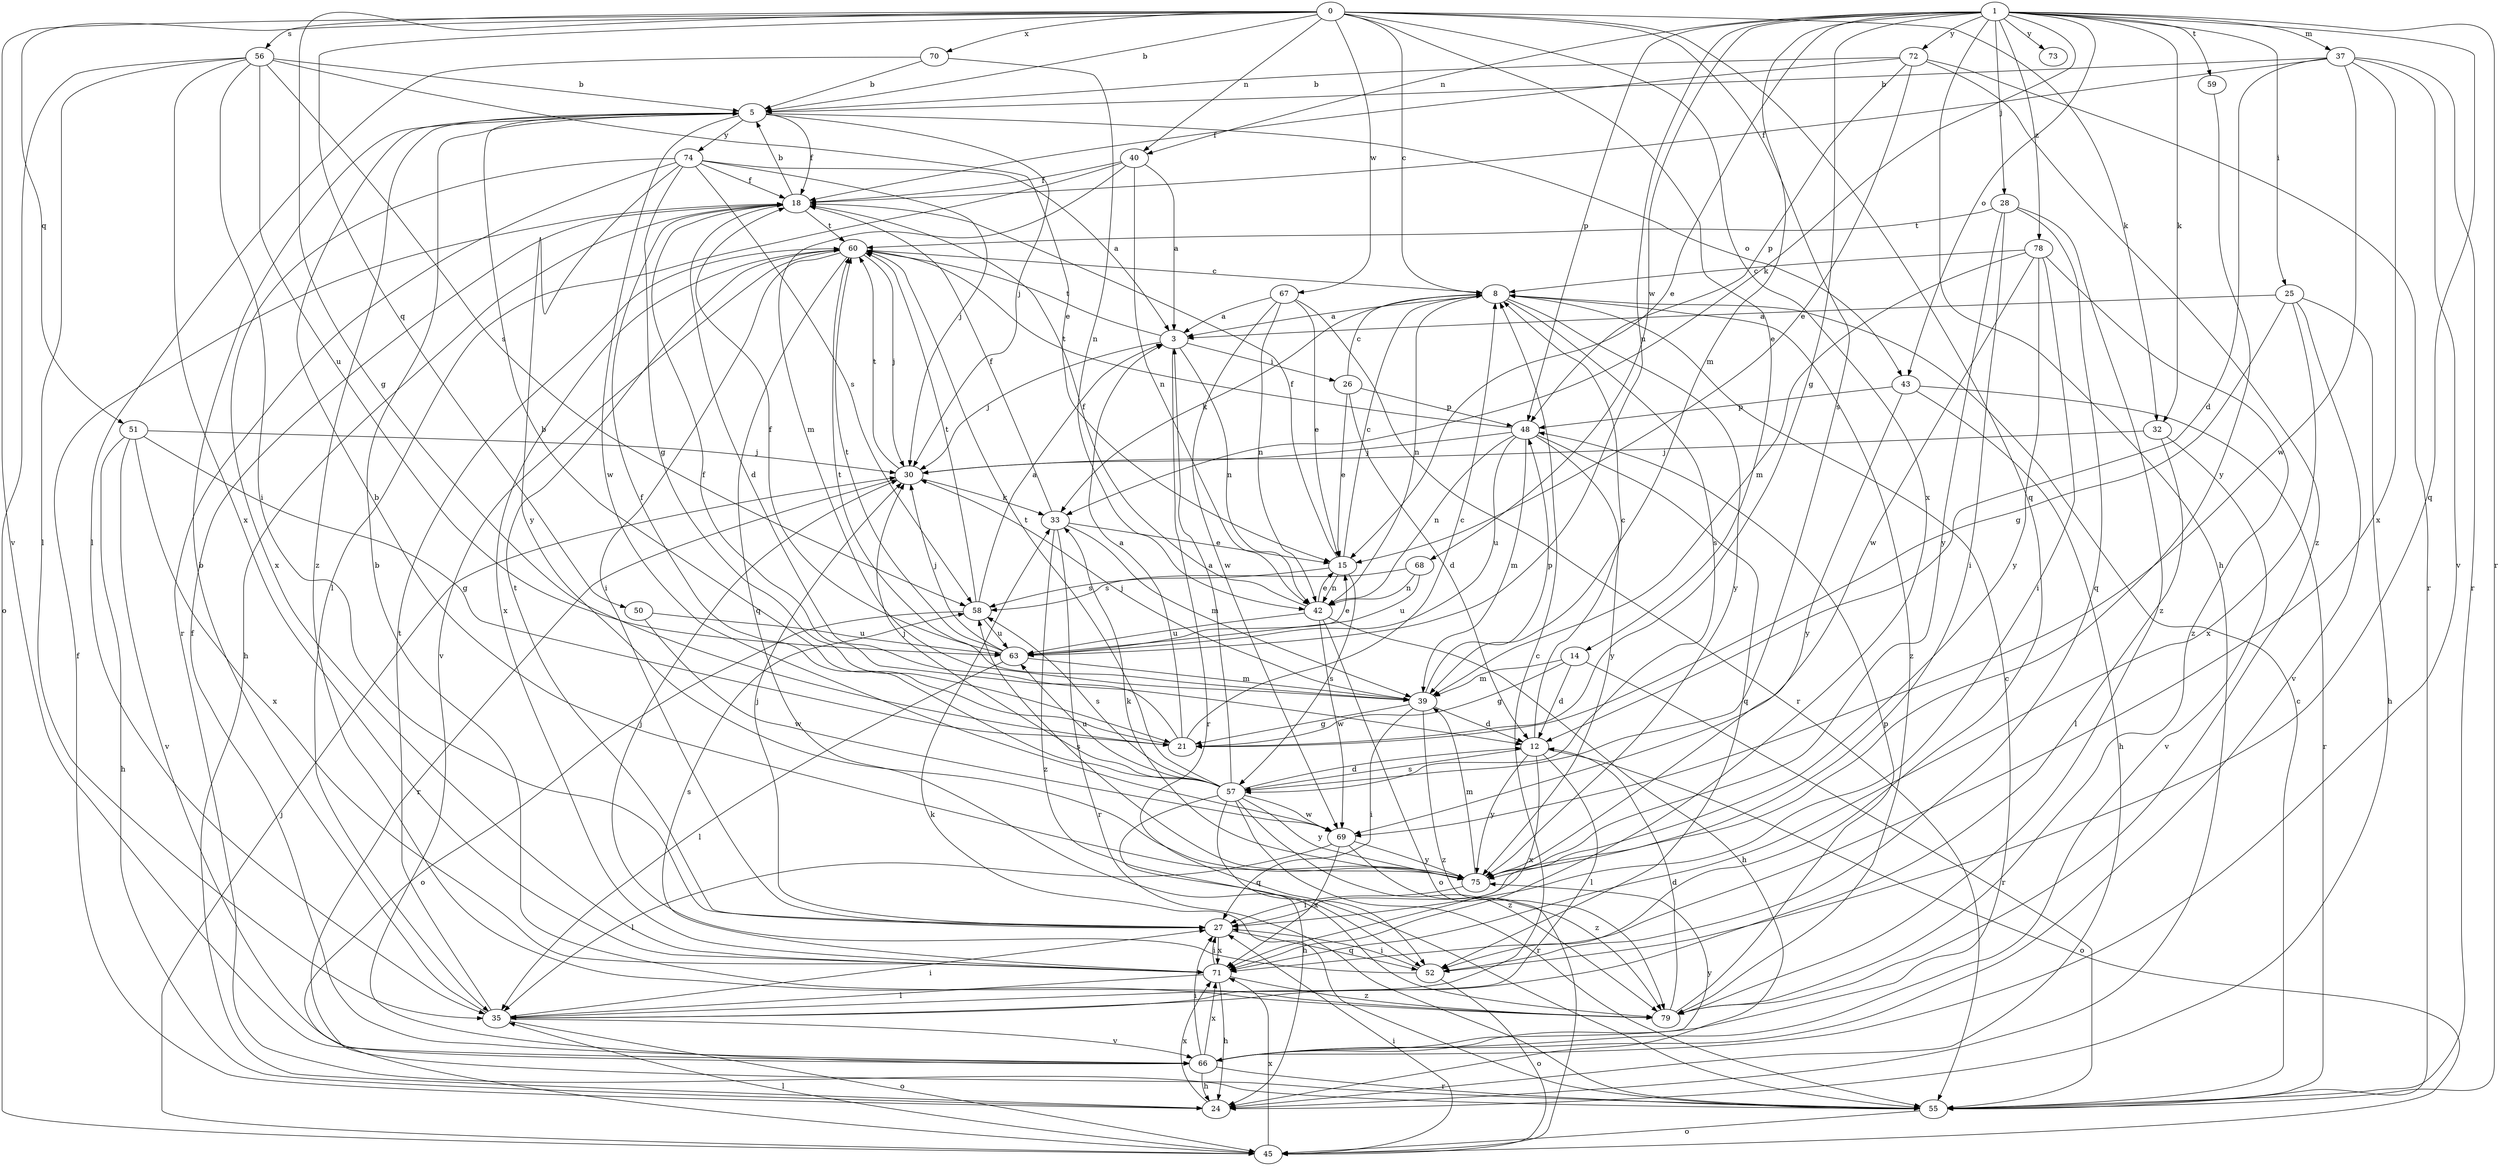 strict digraph  {
0;
1;
3;
5;
8;
12;
14;
15;
18;
21;
24;
25;
26;
27;
28;
30;
32;
33;
35;
37;
39;
40;
42;
43;
45;
48;
50;
51;
52;
55;
56;
57;
58;
59;
60;
63;
66;
67;
68;
69;
70;
71;
72;
73;
74;
75;
78;
79;
0 -> 5  [label=b];
0 -> 8  [label=c];
0 -> 14  [label=e];
0 -> 21  [label=g];
0 -> 32  [label=k];
0 -> 40  [label=n];
0 -> 50  [label=q];
0 -> 51  [label=q];
0 -> 52  [label=q];
0 -> 56  [label=s];
0 -> 57  [label=s];
0 -> 66  [label=v];
0 -> 67  [label=w];
0 -> 70  [label=x];
0 -> 71  [label=x];
1 -> 15  [label=e];
1 -> 21  [label=g];
1 -> 24  [label=h];
1 -> 25  [label=i];
1 -> 28  [label=j];
1 -> 32  [label=k];
1 -> 33  [label=k];
1 -> 37  [label=m];
1 -> 39  [label=m];
1 -> 40  [label=n];
1 -> 43  [label=o];
1 -> 48  [label=p];
1 -> 52  [label=q];
1 -> 55  [label=r];
1 -> 59  [label=t];
1 -> 63  [label=u];
1 -> 68  [label=w];
1 -> 72  [label=y];
1 -> 73  [label=y];
1 -> 78  [label=z];
3 -> 26  [label=i];
3 -> 30  [label=j];
3 -> 42  [label=n];
3 -> 55  [label=r];
3 -> 60  [label=t];
5 -> 18  [label=f];
5 -> 30  [label=j];
5 -> 43  [label=o];
5 -> 69  [label=w];
5 -> 74  [label=y];
5 -> 79  [label=z];
8 -> 3  [label=a];
8 -> 33  [label=k];
8 -> 42  [label=n];
8 -> 57  [label=s];
8 -> 75  [label=y];
8 -> 79  [label=z];
12 -> 8  [label=c];
12 -> 35  [label=l];
12 -> 45  [label=o];
12 -> 57  [label=s];
12 -> 71  [label=x];
12 -> 75  [label=y];
14 -> 12  [label=d];
14 -> 21  [label=g];
14 -> 39  [label=m];
14 -> 55  [label=r];
15 -> 8  [label=c];
15 -> 18  [label=f];
15 -> 42  [label=n];
15 -> 57  [label=s];
15 -> 58  [label=s];
18 -> 5  [label=b];
18 -> 12  [label=d];
18 -> 24  [label=h];
18 -> 60  [label=t];
21 -> 3  [label=a];
21 -> 5  [label=b];
21 -> 8  [label=c];
21 -> 18  [label=f];
24 -> 18  [label=f];
24 -> 71  [label=x];
25 -> 3  [label=a];
25 -> 21  [label=g];
25 -> 24  [label=h];
25 -> 66  [label=v];
25 -> 71  [label=x];
26 -> 8  [label=c];
26 -> 12  [label=d];
26 -> 15  [label=e];
26 -> 48  [label=p];
27 -> 30  [label=j];
27 -> 52  [label=q];
27 -> 60  [label=t];
27 -> 71  [label=x];
28 -> 27  [label=i];
28 -> 52  [label=q];
28 -> 60  [label=t];
28 -> 75  [label=y];
28 -> 79  [label=z];
30 -> 33  [label=k];
30 -> 55  [label=r];
30 -> 60  [label=t];
32 -> 30  [label=j];
32 -> 35  [label=l];
32 -> 66  [label=v];
33 -> 15  [label=e];
33 -> 18  [label=f];
33 -> 39  [label=m];
33 -> 55  [label=r];
33 -> 79  [label=z];
35 -> 5  [label=b];
35 -> 8  [label=c];
35 -> 27  [label=i];
35 -> 45  [label=o];
35 -> 60  [label=t];
35 -> 66  [label=v];
37 -> 5  [label=b];
37 -> 12  [label=d];
37 -> 18  [label=f];
37 -> 55  [label=r];
37 -> 66  [label=v];
37 -> 69  [label=w];
37 -> 71  [label=x];
39 -> 12  [label=d];
39 -> 21  [label=g];
39 -> 27  [label=i];
39 -> 30  [label=j];
39 -> 48  [label=p];
39 -> 60  [label=t];
39 -> 79  [label=z];
40 -> 3  [label=a];
40 -> 18  [label=f];
40 -> 35  [label=l];
40 -> 39  [label=m];
40 -> 42  [label=n];
42 -> 15  [label=e];
42 -> 18  [label=f];
42 -> 24  [label=h];
42 -> 45  [label=o];
42 -> 63  [label=u];
42 -> 69  [label=w];
43 -> 24  [label=h];
43 -> 48  [label=p];
43 -> 55  [label=r];
43 -> 75  [label=y];
45 -> 27  [label=i];
45 -> 30  [label=j];
45 -> 35  [label=l];
45 -> 71  [label=x];
48 -> 30  [label=j];
48 -> 39  [label=m];
48 -> 42  [label=n];
48 -> 52  [label=q];
48 -> 60  [label=t];
48 -> 63  [label=u];
48 -> 75  [label=y];
50 -> 63  [label=u];
50 -> 69  [label=w];
51 -> 21  [label=g];
51 -> 24  [label=h];
51 -> 30  [label=j];
51 -> 66  [label=v];
51 -> 71  [label=x];
52 -> 27  [label=i];
52 -> 30  [label=j];
52 -> 45  [label=o];
55 -> 8  [label=c];
55 -> 33  [label=k];
55 -> 45  [label=o];
56 -> 5  [label=b];
56 -> 15  [label=e];
56 -> 27  [label=i];
56 -> 35  [label=l];
56 -> 45  [label=o];
56 -> 58  [label=s];
56 -> 63  [label=u];
56 -> 71  [label=x];
57 -> 3  [label=a];
57 -> 12  [label=d];
57 -> 18  [label=f];
57 -> 24  [label=h];
57 -> 30  [label=j];
57 -> 52  [label=q];
57 -> 55  [label=r];
57 -> 58  [label=s];
57 -> 60  [label=t];
57 -> 63  [label=u];
57 -> 69  [label=w];
57 -> 75  [label=y];
57 -> 79  [label=z];
58 -> 3  [label=a];
58 -> 45  [label=o];
58 -> 60  [label=t];
58 -> 63  [label=u];
59 -> 75  [label=y];
60 -> 8  [label=c];
60 -> 27  [label=i];
60 -> 30  [label=j];
60 -> 52  [label=q];
60 -> 66  [label=v];
60 -> 71  [label=x];
63 -> 15  [label=e];
63 -> 18  [label=f];
63 -> 30  [label=j];
63 -> 35  [label=l];
63 -> 39  [label=m];
63 -> 60  [label=t];
66 -> 8  [label=c];
66 -> 18  [label=f];
66 -> 24  [label=h];
66 -> 27  [label=i];
66 -> 55  [label=r];
66 -> 71  [label=x];
66 -> 75  [label=y];
67 -> 3  [label=a];
67 -> 15  [label=e];
67 -> 42  [label=n];
67 -> 55  [label=r];
67 -> 69  [label=w];
68 -> 42  [label=n];
68 -> 58  [label=s];
68 -> 63  [label=u];
69 -> 35  [label=l];
69 -> 71  [label=x];
69 -> 75  [label=y];
69 -> 79  [label=z];
70 -> 5  [label=b];
70 -> 35  [label=l];
70 -> 42  [label=n];
71 -> 24  [label=h];
71 -> 27  [label=i];
71 -> 35  [label=l];
71 -> 58  [label=s];
71 -> 79  [label=z];
72 -> 5  [label=b];
72 -> 15  [label=e];
72 -> 18  [label=f];
72 -> 48  [label=p];
72 -> 55  [label=r];
72 -> 79  [label=z];
74 -> 3  [label=a];
74 -> 18  [label=f];
74 -> 21  [label=g];
74 -> 30  [label=j];
74 -> 55  [label=r];
74 -> 58  [label=s];
74 -> 71  [label=x];
74 -> 75  [label=y];
75 -> 5  [label=b];
75 -> 27  [label=i];
75 -> 33  [label=k];
75 -> 39  [label=m];
75 -> 58  [label=s];
78 -> 8  [label=c];
78 -> 27  [label=i];
78 -> 39  [label=m];
78 -> 69  [label=w];
78 -> 75  [label=y];
78 -> 79  [label=z];
79 -> 5  [label=b];
79 -> 12  [label=d];
79 -> 48  [label=p];
}
